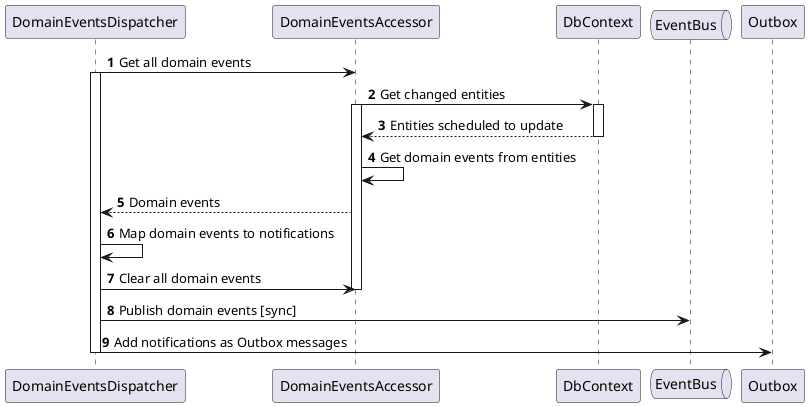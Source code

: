 @startuml

autonumber

participant DomainEventsDispatcher
participant DomainEventsAccessor
participant DbContext
queue EventBus
participant Outbox


DomainEventsDispatcher -> DomainEventsAccessor: Get all domain events
activate DomainEventsDispatcher

DomainEventsAccessor -> DbContext: Get changed entities
activate DbContext
activate DomainEventsAccessor
DbContext --> DomainEventsAccessor: Entities scheduled to update
deactivate DbContext
DomainEventsAccessor -> DomainEventsAccessor: Get domain events from entities

DomainEventsAccessor --> DomainEventsDispatcher: Domain events

DomainEventsDispatcher -> DomainEventsDispatcher: Map domain events to notifications
DomainEventsDispatcher -> DomainEventsAccessor: Clear all domain events
deactivate DomainEventsAccessor

DomainEventsDispatcher -> EventBus: Publish domain events [sync]

DomainEventsDispatcher -> Outbox: Add notifications as Outbox messages
deactivate DomainEventsDispatcher

@enduml
